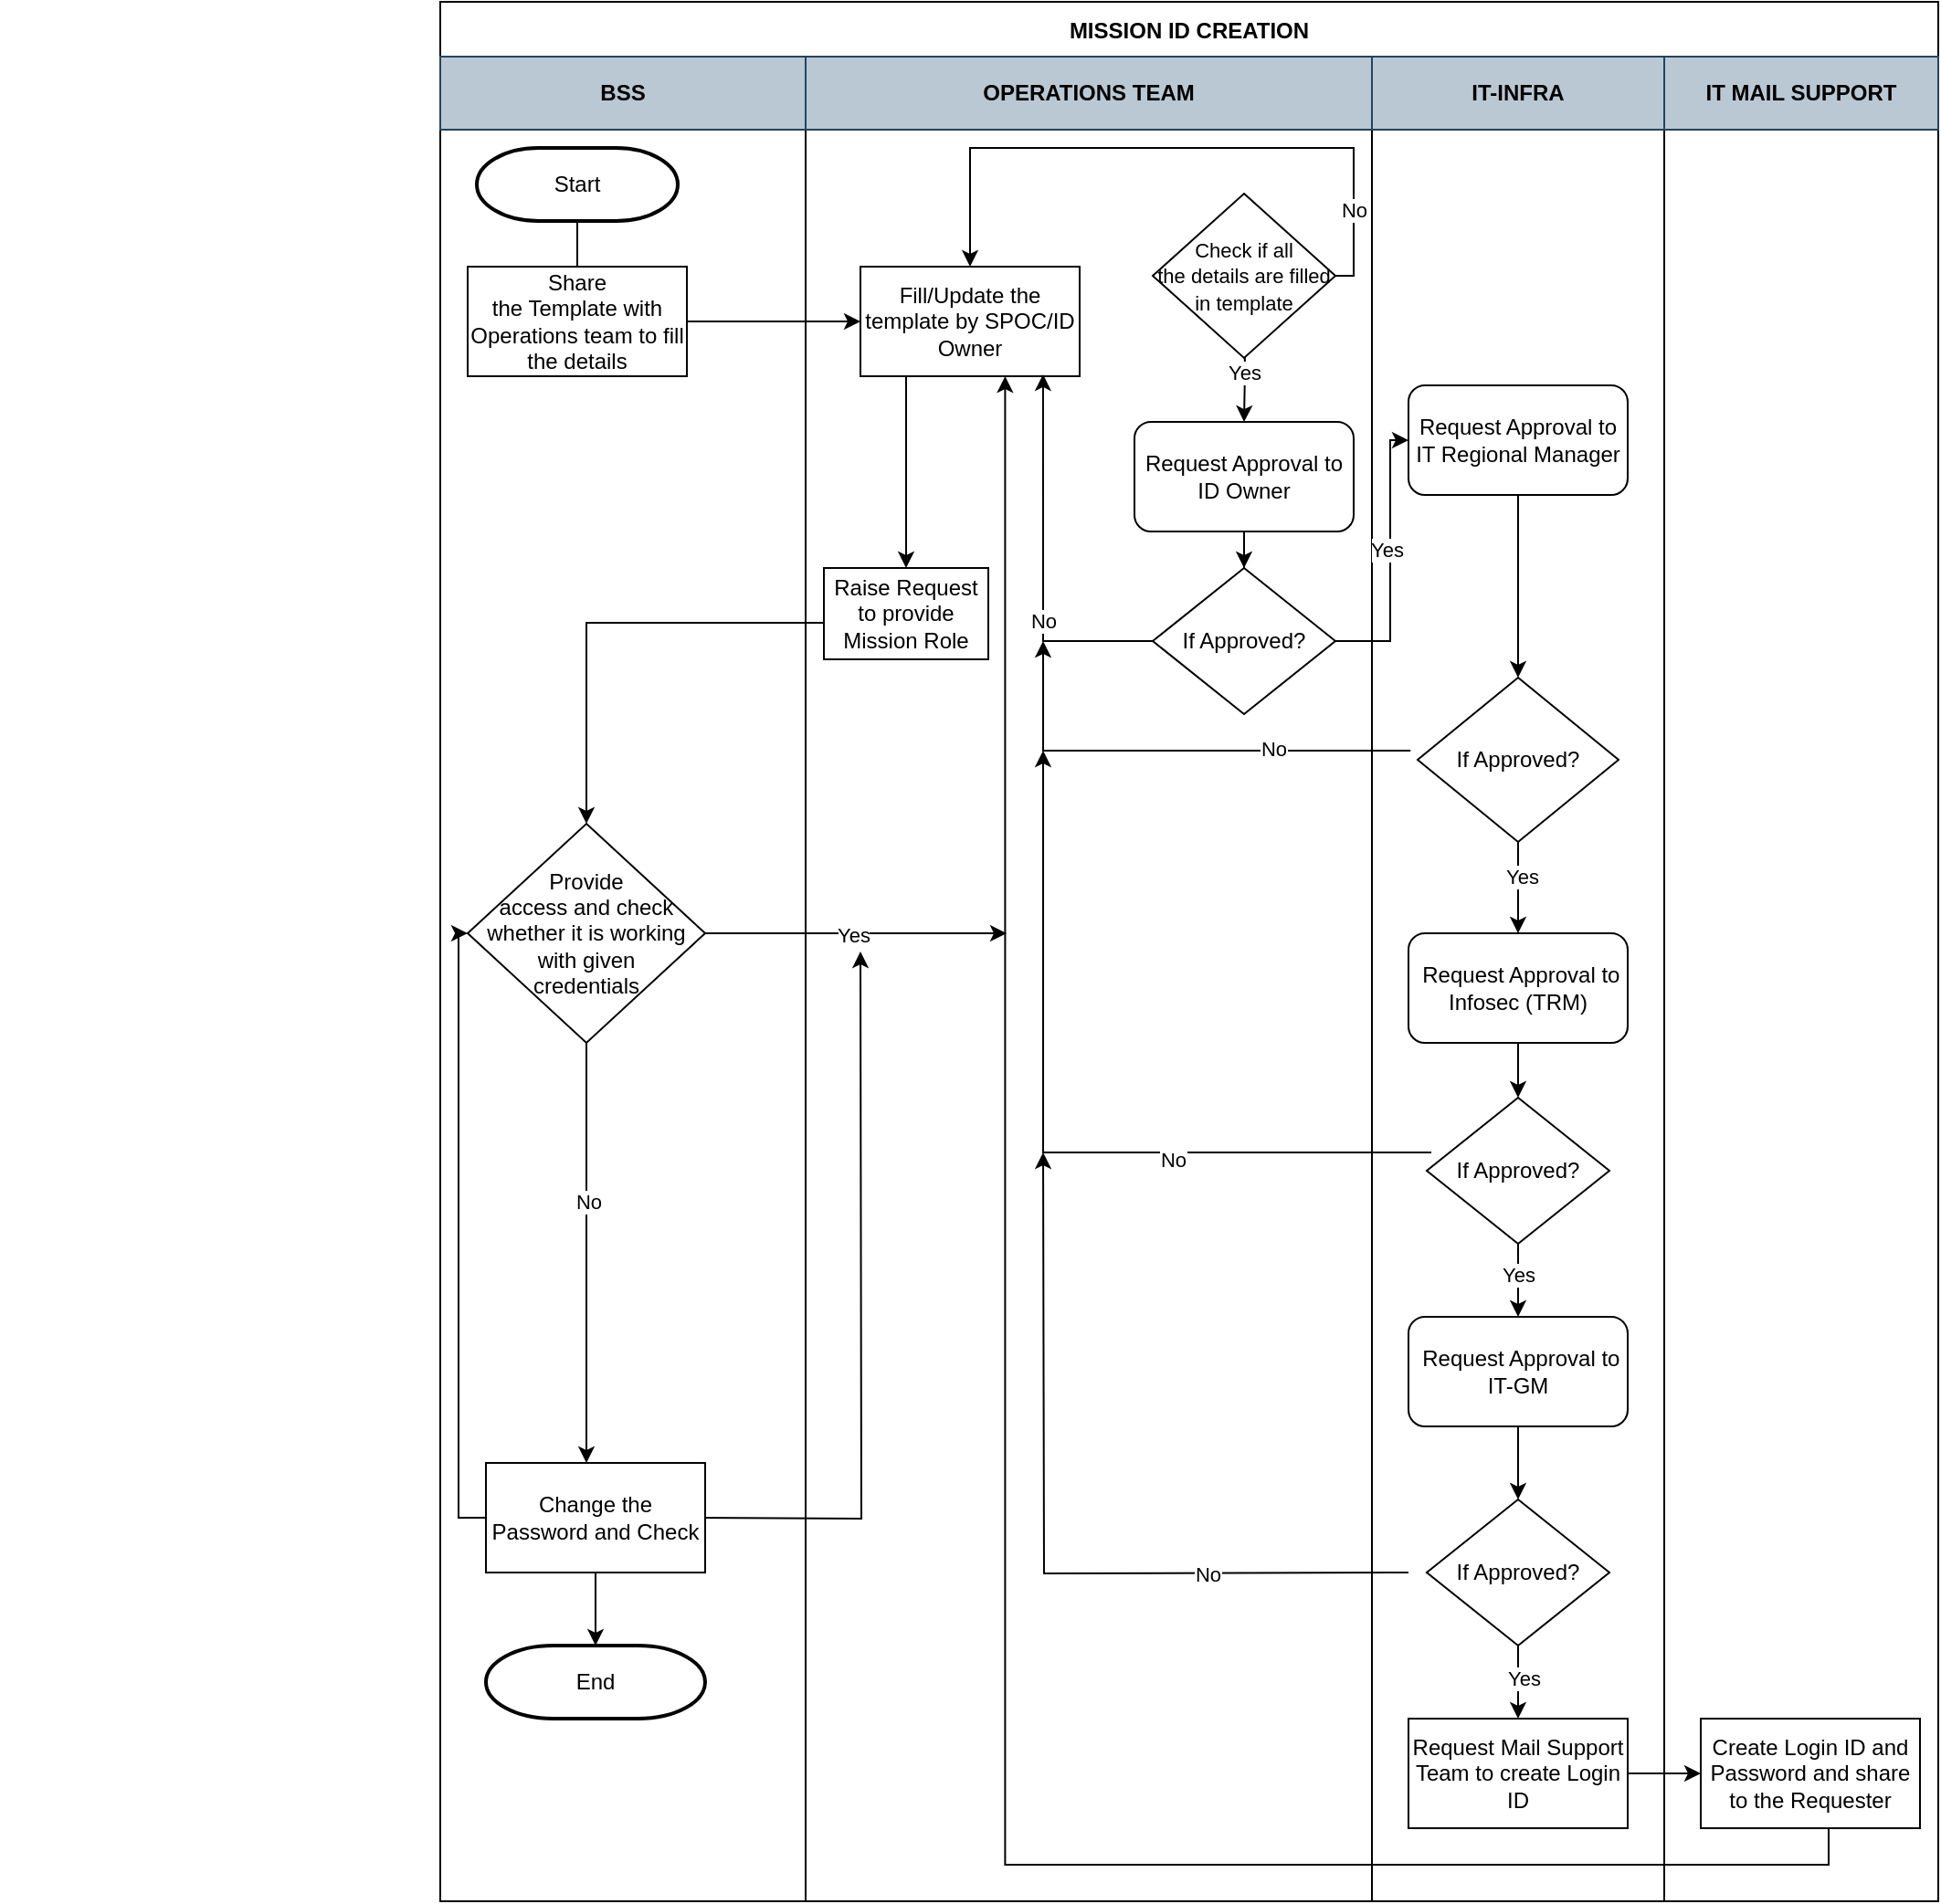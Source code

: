 <mxfile version="21.7.5" type="google">
  <diagram name="Page-1" id="iM4H8nJYdGxcwYj0N4kp">
    <mxGraphModel dx="17104" dy="11578" grid="1" gridSize="10" guides="1" tooltips="1" connect="1" arrows="1" fold="1" page="1" pageScale="1" pageWidth="850" pageHeight="1100" math="0" shadow="0">
      <root>
        <mxCell id="0" />
        <mxCell id="1" parent="0" />
        <mxCell id="9Cuw3_5VtuvsZnifVFAw-2" value="MISSION ID CREATION" style="shape=table;childLayout=tableLayout;startSize=30;collapsible=0;recursiveResize=0;expand=0;fontStyle=1" parent="1" vertex="1">
          <mxGeometry x="-15820" y="-10880" width="820" height="1040" as="geometry" />
        </mxCell>
        <mxCell id="9Cuw3_5VtuvsZnifVFAw-3" value="" style="shape=tableRow;horizontal=0;swimlaneHead=0;swimlaneBody=0;top=0;left=0;strokeColor=inherit;bottom=0;right=0;dropTarget=0;fontStyle=0;fillColor=none;points=[[0,0.5],[1,0.5]];portConstraint=eastwest;startSize=0;collapsible=0;recursiveResize=0;expand=0;" parent="9Cuw3_5VtuvsZnifVFAw-2" vertex="1">
          <mxGeometry y="30" width="820" height="1010" as="geometry" />
        </mxCell>
        <mxCell id="9Cuw3_5VtuvsZnifVFAw-4" value="BSS" style="swimlane;swimlaneHead=0;swimlaneBody=0;fontStyle=1;strokeColor=inherit;connectable=0;fillColor=none;startSize=40;collapsible=0;recursiveResize=0;expand=0;" parent="9Cuw3_5VtuvsZnifVFAw-3" vertex="1">
          <mxGeometry width="200" height="1010" as="geometry">
            <mxRectangle width="200" height="1010" as="alternateBounds" />
          </mxGeometry>
        </mxCell>
        <mxCell id="9Cuw3_5VtuvsZnifVFAw-5" value="" style="swimlane;swimlaneHead=0;swimlaneBody=0;fontStyle=0;strokeColor=inherit;connectable=0;fillColor=none;startSize=0;collapsible=0;recursiveResize=0;expand=0;" parent="9Cuw3_5VtuvsZnifVFAw-4" vertex="1">
          <mxGeometry x="-240" y="10" width="700" height="270" as="geometry">
            <mxRectangle width="700" height="270" as="alternateBounds" />
          </mxGeometry>
        </mxCell>
        <mxCell id="9Cuw3_5VtuvsZnifVFAw-6" value="&lt;b&gt;BSS&lt;/b&gt;" style="rounded=0;whiteSpace=wrap;html=1;fillColor=#bac8d3;strokeColor=#23445d;" parent="9Cuw3_5VtuvsZnifVFAw-5" vertex="1">
          <mxGeometry x="240" y="-10" width="200" height="40" as="geometry" />
        </mxCell>
        <mxCell id="9Cuw3_5VtuvsZnifVFAw-67" value="" style="edgeStyle=orthogonalEdgeStyle;rounded=0;orthogonalLoop=1;jettySize=auto;html=1;" parent="9Cuw3_5VtuvsZnifVFAw-5" source="9Cuw3_5VtuvsZnifVFAw-65" edge="1">
          <mxGeometry relative="1" as="geometry">
            <mxPoint x="315" y="120" as="targetPoint" />
          </mxGeometry>
        </mxCell>
        <mxCell id="9Cuw3_5VtuvsZnifVFAw-65" value="Start" style="strokeWidth=2;html=1;shape=mxgraph.flowchart.terminator;whiteSpace=wrap;" parent="9Cuw3_5VtuvsZnifVFAw-5" vertex="1">
          <mxGeometry x="260" y="40" width="110" height="40" as="geometry" />
        </mxCell>
        <mxCell id="9Cuw3_5VtuvsZnifVFAw-66" style="edgeStyle=orthogonalEdgeStyle;rounded=0;orthogonalLoop=1;jettySize=auto;html=1;exitX=0.5;exitY=1;exitDx=0;exitDy=0;exitPerimeter=0;" parent="9Cuw3_5VtuvsZnifVFAw-5" source="9Cuw3_5VtuvsZnifVFAw-65" target="9Cuw3_5VtuvsZnifVFAw-65" edge="1">
          <mxGeometry relative="1" as="geometry" />
        </mxCell>
        <mxCell id="9Cuw3_5VtuvsZnifVFAw-68" value="Share&lt;br style=&quot;border-color: var(--border-color);&quot;&gt;the Template with&lt;br style=&quot;border-color: var(--border-color);&quot;&gt;Operations team to fill&lt;br style=&quot;border-color: var(--border-color);&quot;&gt;the details" style="rounded=0;whiteSpace=wrap;html=1;" parent="9Cuw3_5VtuvsZnifVFAw-5" vertex="1">
          <mxGeometry x="255" y="105" width="120" height="60" as="geometry" />
        </mxCell>
        <mxCell id="9Cuw3_5VtuvsZnifVFAw-8" style="edgeStyle=orthogonalEdgeStyle;rounded=0;orthogonalLoop=1;jettySize=auto;html=1;" parent="9Cuw3_5VtuvsZnifVFAw-4" source="9Cuw3_5VtuvsZnifVFAw-10" edge="1">
          <mxGeometry relative="1" as="geometry">
            <mxPoint x="310" y="480" as="targetPoint" />
          </mxGeometry>
        </mxCell>
        <mxCell id="9Cuw3_5VtuvsZnifVFAw-9" value="Yes" style="edgeLabel;html=1;align=center;verticalAlign=middle;resizable=0;points=[];" parent="9Cuw3_5VtuvsZnifVFAw-8" vertex="1" connectable="0">
          <mxGeometry x="-0.024" y="-1" relative="1" as="geometry">
            <mxPoint as="offset" />
          </mxGeometry>
        </mxCell>
        <mxCell id="9Cuw3_5VtuvsZnifVFAw-10" value="Provide &lt;br&gt;access and check whether it is working &lt;br&gt;with given &lt;br&gt;credentials" style="rhombus;whiteSpace=wrap;html=1;" parent="9Cuw3_5VtuvsZnifVFAw-4" vertex="1">
          <mxGeometry x="15" y="420" width="130" height="120" as="geometry" />
        </mxCell>
        <mxCell id="9Cuw3_5VtuvsZnifVFAw-11" style="edgeStyle=orthogonalEdgeStyle;rounded=0;orthogonalLoop=1;jettySize=auto;html=1;" parent="9Cuw3_5VtuvsZnifVFAw-4" edge="1">
          <mxGeometry relative="1" as="geometry">
            <mxPoint x="230" y="490" as="targetPoint" />
            <mxPoint x="140" y="800" as="sourcePoint" />
          </mxGeometry>
        </mxCell>
        <mxCell id="9Cuw3_5VtuvsZnifVFAw-12" style="edgeStyle=orthogonalEdgeStyle;rounded=0;orthogonalLoop=1;jettySize=auto;html=1;" parent="9Cuw3_5VtuvsZnifVFAw-4" source="9Cuw3_5VtuvsZnifVFAw-10" edge="1">
          <mxGeometry relative="1" as="geometry">
            <mxPoint x="80" y="770" as="targetPoint" />
          </mxGeometry>
        </mxCell>
        <mxCell id="9Cuw3_5VtuvsZnifVFAw-13" value="No" style="edgeLabel;html=1;align=center;verticalAlign=middle;resizable=0;points=[];" parent="9Cuw3_5VtuvsZnifVFAw-12" vertex="1" connectable="0">
          <mxGeometry x="-0.25" y="1" relative="1" as="geometry">
            <mxPoint as="offset" />
          </mxGeometry>
        </mxCell>
        <mxCell id="9Cuw3_5VtuvsZnifVFAw-14" style="edgeStyle=orthogonalEdgeStyle;rounded=0;orthogonalLoop=1;jettySize=auto;html=1;entryX=0;entryY=0.5;entryDx=0;entryDy=0;exitX=0;exitY=0.5;exitDx=0;exitDy=0;" parent="9Cuw3_5VtuvsZnifVFAw-4" source="9Cuw3_5VtuvsZnifVFAw-72" target="9Cuw3_5VtuvsZnifVFAw-10" edge="1">
          <mxGeometry relative="1" as="geometry">
            <Array as="points">
              <mxPoint x="10" y="800" />
              <mxPoint x="10" y="480" />
            </Array>
            <mxPoint x="20" y="800" as="sourcePoint" />
          </mxGeometry>
        </mxCell>
        <mxCell id="9Cuw3_5VtuvsZnifVFAw-71" value="End" style="strokeWidth=2;html=1;shape=mxgraph.flowchart.terminator;whiteSpace=wrap;" parent="9Cuw3_5VtuvsZnifVFAw-4" vertex="1">
          <mxGeometry x="25" y="870" width="120" height="40" as="geometry" />
        </mxCell>
        <mxCell id="9Cuw3_5VtuvsZnifVFAw-73" style="edgeStyle=orthogonalEdgeStyle;rounded=0;orthogonalLoop=1;jettySize=auto;html=1;entryX=0.5;entryY=0;entryDx=0;entryDy=0;entryPerimeter=0;" parent="9Cuw3_5VtuvsZnifVFAw-4" source="9Cuw3_5VtuvsZnifVFAw-72" target="9Cuw3_5VtuvsZnifVFAw-71" edge="1">
          <mxGeometry relative="1" as="geometry" />
        </mxCell>
        <mxCell id="9Cuw3_5VtuvsZnifVFAw-72" value="Change the Password and Check" style="rounded=0;whiteSpace=wrap;html=1;" parent="9Cuw3_5VtuvsZnifVFAw-4" vertex="1">
          <mxGeometry x="25" y="770" width="120" height="60" as="geometry" />
        </mxCell>
        <mxCell id="9Cuw3_5VtuvsZnifVFAw-16" value="" style="swimlane;swimlaneHead=0;swimlaneBody=0;fontStyle=1;strokeColor=inherit;connectable=0;fillColor=none;startSize=40;collapsible=0;recursiveResize=0;expand=0;" parent="9Cuw3_5VtuvsZnifVFAw-3" vertex="1">
          <mxGeometry x="200" width="310" height="1010" as="geometry">
            <mxRectangle width="310" height="1010" as="alternateBounds" />
          </mxGeometry>
        </mxCell>
        <mxCell id="9Cuw3_5VtuvsZnifVFAw-18" style="edgeStyle=orthogonalEdgeStyle;rounded=0;orthogonalLoop=1;jettySize=auto;html=1;exitX=0.25;exitY=1;exitDx=0;exitDy=0;entryX=0.5;entryY=0;entryDx=0;entryDy=0;" parent="9Cuw3_5VtuvsZnifVFAw-16" source="9Cuw3_5VtuvsZnifVFAw-19" target="9Cuw3_5VtuvsZnifVFAw-27" edge="1">
          <mxGeometry relative="1" as="geometry">
            <mxPoint x="60" y="280" as="targetPoint" />
            <Array as="points">
              <mxPoint x="55" y="140" />
            </Array>
          </mxGeometry>
        </mxCell>
        <mxCell id="9Cuw3_5VtuvsZnifVFAw-19" value="Fill/Update the&lt;br style=&quot;border-color: var(--border-color);&quot;&gt;template by SPOC/ID Owner" style="rounded=0;whiteSpace=wrap;html=1;" parent="9Cuw3_5VtuvsZnifVFAw-16" vertex="1">
          <mxGeometry x="30" y="115" width="120" height="60" as="geometry" />
        </mxCell>
        <mxCell id="9Cuw3_5VtuvsZnifVFAw-20" value="" style="edgeStyle=orthogonalEdgeStyle;rounded=0;orthogonalLoop=1;jettySize=auto;html=1;" parent="9Cuw3_5VtuvsZnifVFAw-16" target="9Cuw3_5VtuvsZnifVFAw-23" edge="1">
          <mxGeometry relative="1" as="geometry">
            <mxPoint x="240" y="140" as="sourcePoint" />
          </mxGeometry>
        </mxCell>
        <mxCell id="9Cuw3_5VtuvsZnifVFAw-21" value="Yes" style="edgeLabel;html=1;align=center;verticalAlign=middle;resizable=0;points=[];" parent="9Cuw3_5VtuvsZnifVFAw-20" vertex="1" connectable="0">
          <mxGeometry x="0.111" relative="1" as="geometry">
            <mxPoint as="offset" />
          </mxGeometry>
        </mxCell>
        <mxCell id="9Cuw3_5VtuvsZnifVFAw-22" value="" style="edgeStyle=orthogonalEdgeStyle;rounded=0;orthogonalLoop=1;jettySize=auto;html=1;" parent="9Cuw3_5VtuvsZnifVFAw-16" source="9Cuw3_5VtuvsZnifVFAw-23" target="9Cuw3_5VtuvsZnifVFAw-26" edge="1">
          <mxGeometry relative="1" as="geometry" />
        </mxCell>
        <mxCell id="9Cuw3_5VtuvsZnifVFAw-23" value="Request Approval to ID Owner" style="rounded=1;whiteSpace=wrap;html=1;" parent="9Cuw3_5VtuvsZnifVFAw-16" vertex="1">
          <mxGeometry x="180" y="200" width="120" height="60" as="geometry" />
        </mxCell>
        <mxCell id="9Cuw3_5VtuvsZnifVFAw-24" style="edgeStyle=orthogonalEdgeStyle;rounded=0;orthogonalLoop=1;jettySize=auto;html=1;entryX=0.833;entryY=0.983;entryDx=0;entryDy=0;entryPerimeter=0;" parent="9Cuw3_5VtuvsZnifVFAw-16" source="9Cuw3_5VtuvsZnifVFAw-26" target="9Cuw3_5VtuvsZnifVFAw-19" edge="1">
          <mxGeometry relative="1" as="geometry">
            <mxPoint x="130" y="180" as="targetPoint" />
          </mxGeometry>
        </mxCell>
        <mxCell id="9Cuw3_5VtuvsZnifVFAw-25" value="No" style="edgeLabel;html=1;align=center;verticalAlign=middle;resizable=0;points=[];" parent="9Cuw3_5VtuvsZnifVFAw-24" vertex="1" connectable="0">
          <mxGeometry x="-0.311" relative="1" as="geometry">
            <mxPoint as="offset" />
          </mxGeometry>
        </mxCell>
        <mxCell id="9Cuw3_5VtuvsZnifVFAw-26" value="If Approved?" style="rhombus;whiteSpace=wrap;html=1;" parent="9Cuw3_5VtuvsZnifVFAw-16" vertex="1">
          <mxGeometry x="190" y="280" width="100" height="80" as="geometry" />
        </mxCell>
        <mxCell id="9Cuw3_5VtuvsZnifVFAw-27" value="Raise Request to provide Mission Role" style="rounded=0;whiteSpace=wrap;html=1;" parent="9Cuw3_5VtuvsZnifVFAw-16" vertex="1">
          <mxGeometry x="10" y="280" width="90" height="50" as="geometry" />
        </mxCell>
        <mxCell id="9Cuw3_5VtuvsZnifVFAw-28" style="edgeStyle=orthogonalEdgeStyle;rounded=0;orthogonalLoop=1;jettySize=auto;html=1;entryX=0.5;entryY=0;entryDx=0;entryDy=0;" parent="9Cuw3_5VtuvsZnifVFAw-16" source="9Cuw3_5VtuvsZnifVFAw-30" target="9Cuw3_5VtuvsZnifVFAw-19" edge="1">
          <mxGeometry relative="1" as="geometry">
            <Array as="points">
              <mxPoint x="300" y="120" />
              <mxPoint x="300" y="50" />
              <mxPoint x="90" y="50" />
            </Array>
          </mxGeometry>
        </mxCell>
        <mxCell id="9Cuw3_5VtuvsZnifVFAw-29" value="No" style="edgeLabel;html=1;align=center;verticalAlign=middle;resizable=0;points=[];" parent="9Cuw3_5VtuvsZnifVFAw-28" vertex="1" connectable="0">
          <mxGeometry x="-0.742" relative="1" as="geometry">
            <mxPoint as="offset" />
          </mxGeometry>
        </mxCell>
        <mxCell id="9Cuw3_5VtuvsZnifVFAw-30" value="&lt;font style=&quot;font-size: 11px;&quot;&gt;Check if all &lt;br&gt;the details are filled in template &lt;/font&gt;" style="rhombus;whiteSpace=wrap;html=1;" parent="9Cuw3_5VtuvsZnifVFAw-16" vertex="1">
          <mxGeometry x="190" y="75" width="100" height="90" as="geometry" />
        </mxCell>
        <mxCell id="9Cuw3_5VtuvsZnifVFAw-57" style="edgeStyle=orthogonalEdgeStyle;rounded=0;orthogonalLoop=1;jettySize=auto;html=1;" parent="9Cuw3_5VtuvsZnifVFAw-16" edge="1">
          <mxGeometry relative="1" as="geometry">
            <mxPoint x="130" y="320" as="targetPoint" />
            <Array as="points">
              <mxPoint x="130" y="380" />
            </Array>
            <mxPoint x="331.111" y="380" as="sourcePoint" />
          </mxGeometry>
        </mxCell>
        <mxCell id="9Cuw3_5VtuvsZnifVFAw-58" value="No" style="edgeLabel;html=1;align=center;verticalAlign=middle;resizable=0;points=[];" parent="9Cuw3_5VtuvsZnifVFAw-57" vertex="1" connectable="0">
          <mxGeometry x="-0.429" y="-1" relative="1" as="geometry">
            <mxPoint x="-1" as="offset" />
          </mxGeometry>
        </mxCell>
        <mxCell id="9Cuw3_5VtuvsZnifVFAw-41" style="edgeStyle=orthogonalEdgeStyle;rounded=0;orthogonalLoop=1;jettySize=auto;html=1;" parent="9Cuw3_5VtuvsZnifVFAw-16" edge="1">
          <mxGeometry relative="1" as="geometry">
            <mxPoint x="130" y="380" as="targetPoint" />
            <Array as="points">
              <mxPoint x="130" y="600" />
            </Array>
            <mxPoint x="342.5" y="600" as="sourcePoint" />
          </mxGeometry>
        </mxCell>
        <mxCell id="9Cuw3_5VtuvsZnifVFAw-42" value="No" style="edgeLabel;html=1;align=center;verticalAlign=middle;resizable=0;points=[];" parent="9Cuw3_5VtuvsZnifVFAw-41" vertex="1" connectable="0">
          <mxGeometry x="-0.345" y="4" relative="1" as="geometry">
            <mxPoint as="offset" />
          </mxGeometry>
        </mxCell>
        <mxCell id="9Cuw3_5VtuvsZnifVFAw-48" style="edgeStyle=orthogonalEdgeStyle;rounded=0;orthogonalLoop=1;jettySize=auto;html=1;" parent="9Cuw3_5VtuvsZnifVFAw-16" edge="1">
          <mxGeometry relative="1" as="geometry">
            <mxPoint x="130" y="600" as="targetPoint" />
            <mxPoint x="330" y="830" as="sourcePoint" />
          </mxGeometry>
        </mxCell>
        <mxCell id="9Cuw3_5VtuvsZnifVFAw-49" value="No" style="edgeLabel;html=1;align=center;verticalAlign=middle;resizable=0;points=[];" parent="9Cuw3_5VtuvsZnifVFAw-48" vertex="1" connectable="0">
          <mxGeometry x="-0.486" relative="1" as="geometry">
            <mxPoint as="offset" />
          </mxGeometry>
        </mxCell>
        <mxCell id="9Cuw3_5VtuvsZnifVFAw-31" value="" style="swimlane;swimlaneHead=0;swimlaneBody=0;fontStyle=1;strokeColor=inherit;connectable=0;fillColor=none;startSize=40;collapsible=0;recursiveResize=0;expand=0;" parent="9Cuw3_5VtuvsZnifVFAw-3" vertex="1">
          <mxGeometry x="510" width="160" height="1010" as="geometry">
            <mxRectangle width="160" height="1010" as="alternateBounds" />
          </mxGeometry>
        </mxCell>
        <mxCell id="9Cuw3_5VtuvsZnifVFAw-32" value="" style="edgeStyle=orthogonalEdgeStyle;rounded=0;orthogonalLoop=1;jettySize=auto;html=1;" parent="9Cuw3_5VtuvsZnifVFAw-31" source="9Cuw3_5VtuvsZnifVFAw-33" target="9Cuw3_5VtuvsZnifVFAw-36" edge="1">
          <mxGeometry relative="1" as="geometry" />
        </mxCell>
        <mxCell id="9Cuw3_5VtuvsZnifVFAw-33" value="Request Approval to IT Regional Manager" style="rounded=1;whiteSpace=wrap;html=1;" parent="9Cuw3_5VtuvsZnifVFAw-31" vertex="1">
          <mxGeometry x="20" y="180" width="120" height="60" as="geometry" />
        </mxCell>
        <mxCell id="9Cuw3_5VtuvsZnifVFAw-34" value="" style="edgeStyle=orthogonalEdgeStyle;rounded=0;orthogonalLoop=1;jettySize=auto;html=1;" parent="9Cuw3_5VtuvsZnifVFAw-31" source="9Cuw3_5VtuvsZnifVFAw-36" target="9Cuw3_5VtuvsZnifVFAw-38" edge="1">
          <mxGeometry relative="1" as="geometry" />
        </mxCell>
        <mxCell id="9Cuw3_5VtuvsZnifVFAw-35" value="Yes" style="edgeLabel;html=1;align=center;verticalAlign=middle;resizable=0;points=[];" parent="9Cuw3_5VtuvsZnifVFAw-34" vertex="1" connectable="0">
          <mxGeometry x="-0.24" y="2" relative="1" as="geometry">
            <mxPoint as="offset" />
          </mxGeometry>
        </mxCell>
        <mxCell id="9Cuw3_5VtuvsZnifVFAw-36" value="If Approved?" style="rhombus;whiteSpace=wrap;html=1;" parent="9Cuw3_5VtuvsZnifVFAw-31" vertex="1">
          <mxGeometry x="25" y="340" width="110" height="90" as="geometry" />
        </mxCell>
        <mxCell id="9Cuw3_5VtuvsZnifVFAw-37" value="" style="edgeStyle=orthogonalEdgeStyle;rounded=0;orthogonalLoop=1;jettySize=auto;html=1;" parent="9Cuw3_5VtuvsZnifVFAw-31" source="9Cuw3_5VtuvsZnifVFAw-38" target="9Cuw3_5VtuvsZnifVFAw-43" edge="1">
          <mxGeometry relative="1" as="geometry" />
        </mxCell>
        <mxCell id="9Cuw3_5VtuvsZnifVFAw-38" value="&amp;nbsp;Request Approval to Infosec (TRM)" style="rounded=1;whiteSpace=wrap;html=1;" parent="9Cuw3_5VtuvsZnifVFAw-31" vertex="1">
          <mxGeometry x="20" y="480" width="120" height="60" as="geometry" />
        </mxCell>
        <mxCell id="9Cuw3_5VtuvsZnifVFAw-39" value="" style="edgeStyle=orthogonalEdgeStyle;rounded=0;orthogonalLoop=1;jettySize=auto;html=1;" parent="9Cuw3_5VtuvsZnifVFAw-31" source="9Cuw3_5VtuvsZnifVFAw-43" target="9Cuw3_5VtuvsZnifVFAw-45" edge="1">
          <mxGeometry relative="1" as="geometry" />
        </mxCell>
        <mxCell id="9Cuw3_5VtuvsZnifVFAw-40" value="Yes" style="edgeLabel;html=1;align=center;verticalAlign=middle;resizable=0;points=[];" parent="9Cuw3_5VtuvsZnifVFAw-39" vertex="1" connectable="0">
          <mxGeometry x="-0.176" relative="1" as="geometry">
            <mxPoint as="offset" />
          </mxGeometry>
        </mxCell>
        <mxCell id="9Cuw3_5VtuvsZnifVFAw-43" value="If Approved?" style="rhombus;whiteSpace=wrap;html=1;" parent="9Cuw3_5VtuvsZnifVFAw-31" vertex="1">
          <mxGeometry x="30" y="570" width="100" height="80" as="geometry" />
        </mxCell>
        <mxCell id="9Cuw3_5VtuvsZnifVFAw-44" value="" style="edgeStyle=orthogonalEdgeStyle;rounded=0;orthogonalLoop=1;jettySize=auto;html=1;entryX=0.5;entryY=0;entryDx=0;entryDy=0;" parent="9Cuw3_5VtuvsZnifVFAw-31" source="9Cuw3_5VtuvsZnifVFAw-45" target="9Cuw3_5VtuvsZnifVFAw-50" edge="1">
          <mxGeometry relative="1" as="geometry">
            <mxPoint x="130" y="760" as="targetPoint" />
          </mxGeometry>
        </mxCell>
        <mxCell id="9Cuw3_5VtuvsZnifVFAw-45" value="&amp;nbsp;Request Approval to IT-GM" style="rounded=1;whiteSpace=wrap;html=1;" parent="9Cuw3_5VtuvsZnifVFAw-31" vertex="1">
          <mxGeometry x="20" y="690" width="120" height="60" as="geometry" />
        </mxCell>
        <mxCell id="9Cuw3_5VtuvsZnifVFAw-46" value="" style="edgeStyle=orthogonalEdgeStyle;rounded=0;orthogonalLoop=1;jettySize=auto;html=1;" parent="9Cuw3_5VtuvsZnifVFAw-31" source="9Cuw3_5VtuvsZnifVFAw-50" target="9Cuw3_5VtuvsZnifVFAw-51" edge="1">
          <mxGeometry relative="1" as="geometry" />
        </mxCell>
        <mxCell id="9Cuw3_5VtuvsZnifVFAw-47" value="Yes" style="edgeLabel;html=1;align=center;verticalAlign=middle;resizable=0;points=[];" parent="9Cuw3_5VtuvsZnifVFAw-46" vertex="1" connectable="0">
          <mxGeometry x="-0.1" y="3" relative="1" as="geometry">
            <mxPoint as="offset" />
          </mxGeometry>
        </mxCell>
        <mxCell id="9Cuw3_5VtuvsZnifVFAw-50" value="If Approved?" style="rhombus;whiteSpace=wrap;html=1;" parent="9Cuw3_5VtuvsZnifVFAw-31" vertex="1">
          <mxGeometry x="30" y="790" width="100" height="80" as="geometry" />
        </mxCell>
        <mxCell id="9Cuw3_5VtuvsZnifVFAw-51" value="Request Mail Support Team to create Login ID" style="rounded=0;whiteSpace=wrap;html=1;" parent="9Cuw3_5VtuvsZnifVFAw-31" vertex="1">
          <mxGeometry x="20" y="910" width="120" height="60" as="geometry" />
        </mxCell>
        <mxCell id="9Cuw3_5VtuvsZnifVFAw-52" value="" style="swimlane;swimlaneHead=0;swimlaneBody=0;fontStyle=1;strokeColor=inherit;connectable=0;fillColor=none;startSize=40;collapsible=0;recursiveResize=0;expand=0;" parent="9Cuw3_5VtuvsZnifVFAw-3" vertex="1">
          <mxGeometry x="670" width="150" height="1010" as="geometry">
            <mxRectangle width="150" height="1010" as="alternateBounds" />
          </mxGeometry>
        </mxCell>
        <mxCell id="9Cuw3_5VtuvsZnifVFAw-53" value="Create Login ID and Password and share to the Requester" style="rounded=0;whiteSpace=wrap;html=1;" parent="9Cuw3_5VtuvsZnifVFAw-52" vertex="1">
          <mxGeometry x="20" y="910" width="120" height="60" as="geometry" />
        </mxCell>
        <mxCell id="9Cuw3_5VtuvsZnifVFAw-55" style="edgeStyle=orthogonalEdgeStyle;rounded=0;orthogonalLoop=1;jettySize=auto;html=1;entryX=0;entryY=0.5;entryDx=0;entryDy=0;" parent="9Cuw3_5VtuvsZnifVFAw-3" source="9Cuw3_5VtuvsZnifVFAw-51" target="9Cuw3_5VtuvsZnifVFAw-53" edge="1">
          <mxGeometry relative="1" as="geometry" />
        </mxCell>
        <mxCell id="9Cuw3_5VtuvsZnifVFAw-56" style="edgeStyle=orthogonalEdgeStyle;rounded=0;orthogonalLoop=1;jettySize=auto;html=1;entryX=0.5;entryY=0;entryDx=0;entryDy=0;" parent="9Cuw3_5VtuvsZnifVFAw-3" source="9Cuw3_5VtuvsZnifVFAw-27" target="9Cuw3_5VtuvsZnifVFAw-10" edge="1">
          <mxGeometry relative="1" as="geometry">
            <Array as="points">
              <mxPoint x="80" y="310" />
            </Array>
          </mxGeometry>
        </mxCell>
        <mxCell id="9Cuw3_5VtuvsZnifVFAw-59" style="edgeStyle=orthogonalEdgeStyle;rounded=0;orthogonalLoop=1;jettySize=auto;html=1;entryX=0;entryY=0.5;entryDx=0;entryDy=0;" parent="9Cuw3_5VtuvsZnifVFAw-3" source="9Cuw3_5VtuvsZnifVFAw-26" target="9Cuw3_5VtuvsZnifVFAw-33" edge="1">
          <mxGeometry relative="1" as="geometry">
            <Array as="points">
              <mxPoint x="520" y="320" />
              <mxPoint x="520" y="210" />
            </Array>
          </mxGeometry>
        </mxCell>
        <mxCell id="9Cuw3_5VtuvsZnifVFAw-60" value="Yes" style="edgeLabel;html=1;align=center;verticalAlign=middle;resizable=0;points=[];" parent="9Cuw3_5VtuvsZnifVFAw-59" vertex="1" connectable="0">
          <mxGeometry x="0.071" y="2" relative="1" as="geometry">
            <mxPoint as="offset" />
          </mxGeometry>
        </mxCell>
        <mxCell id="9Cuw3_5VtuvsZnifVFAw-61" style="edgeStyle=orthogonalEdgeStyle;rounded=0;orthogonalLoop=1;jettySize=auto;html=1;entryX=0.66;entryY=1;entryDx=0;entryDy=0;entryPerimeter=0;" parent="9Cuw3_5VtuvsZnifVFAw-3" source="9Cuw3_5VtuvsZnifVFAw-53" target="9Cuw3_5VtuvsZnifVFAw-19" edge="1">
          <mxGeometry relative="1" as="geometry">
            <Array as="points">
              <mxPoint x="760" y="990" />
              <mxPoint x="309" y="990" />
            </Array>
          </mxGeometry>
        </mxCell>
        <mxCell id="9Cuw3_5VtuvsZnifVFAw-69" value="" style="edgeStyle=orthogonalEdgeStyle;rounded=0;orthogonalLoop=1;jettySize=auto;html=1;" parent="9Cuw3_5VtuvsZnifVFAw-3" source="9Cuw3_5VtuvsZnifVFAw-68" target="9Cuw3_5VtuvsZnifVFAw-19" edge="1">
          <mxGeometry relative="1" as="geometry" />
        </mxCell>
        <mxCell id="9Cuw3_5VtuvsZnifVFAw-62" value="&lt;b&gt;OPERATIONS TEAM&lt;/b&gt;" style="rounded=0;whiteSpace=wrap;html=1;fillColor=#bac8d3;strokeColor=#23445d;" parent="1" vertex="1">
          <mxGeometry x="-15620" y="-10850" width="310" height="40" as="geometry" />
        </mxCell>
        <mxCell id="9Cuw3_5VtuvsZnifVFAw-63" value="&lt;b&gt;IT-INFRA&lt;/b&gt;" style="rounded=0;whiteSpace=wrap;html=1;fillColor=#bac8d3;strokeColor=#23445d;" parent="1" vertex="1">
          <mxGeometry x="-15310" y="-10850" width="160" height="40" as="geometry" />
        </mxCell>
        <mxCell id="9Cuw3_5VtuvsZnifVFAw-64" value="&lt;b&gt;IT MAIL SUPPORT&lt;/b&gt;" style="rounded=0;whiteSpace=wrap;html=1;fillColor=#bac8d3;strokeColor=#23445d;" parent="1" vertex="1">
          <mxGeometry x="-15150" y="-10850" width="150" height="40" as="geometry" />
        </mxCell>
      </root>
    </mxGraphModel>
  </diagram>
</mxfile>
